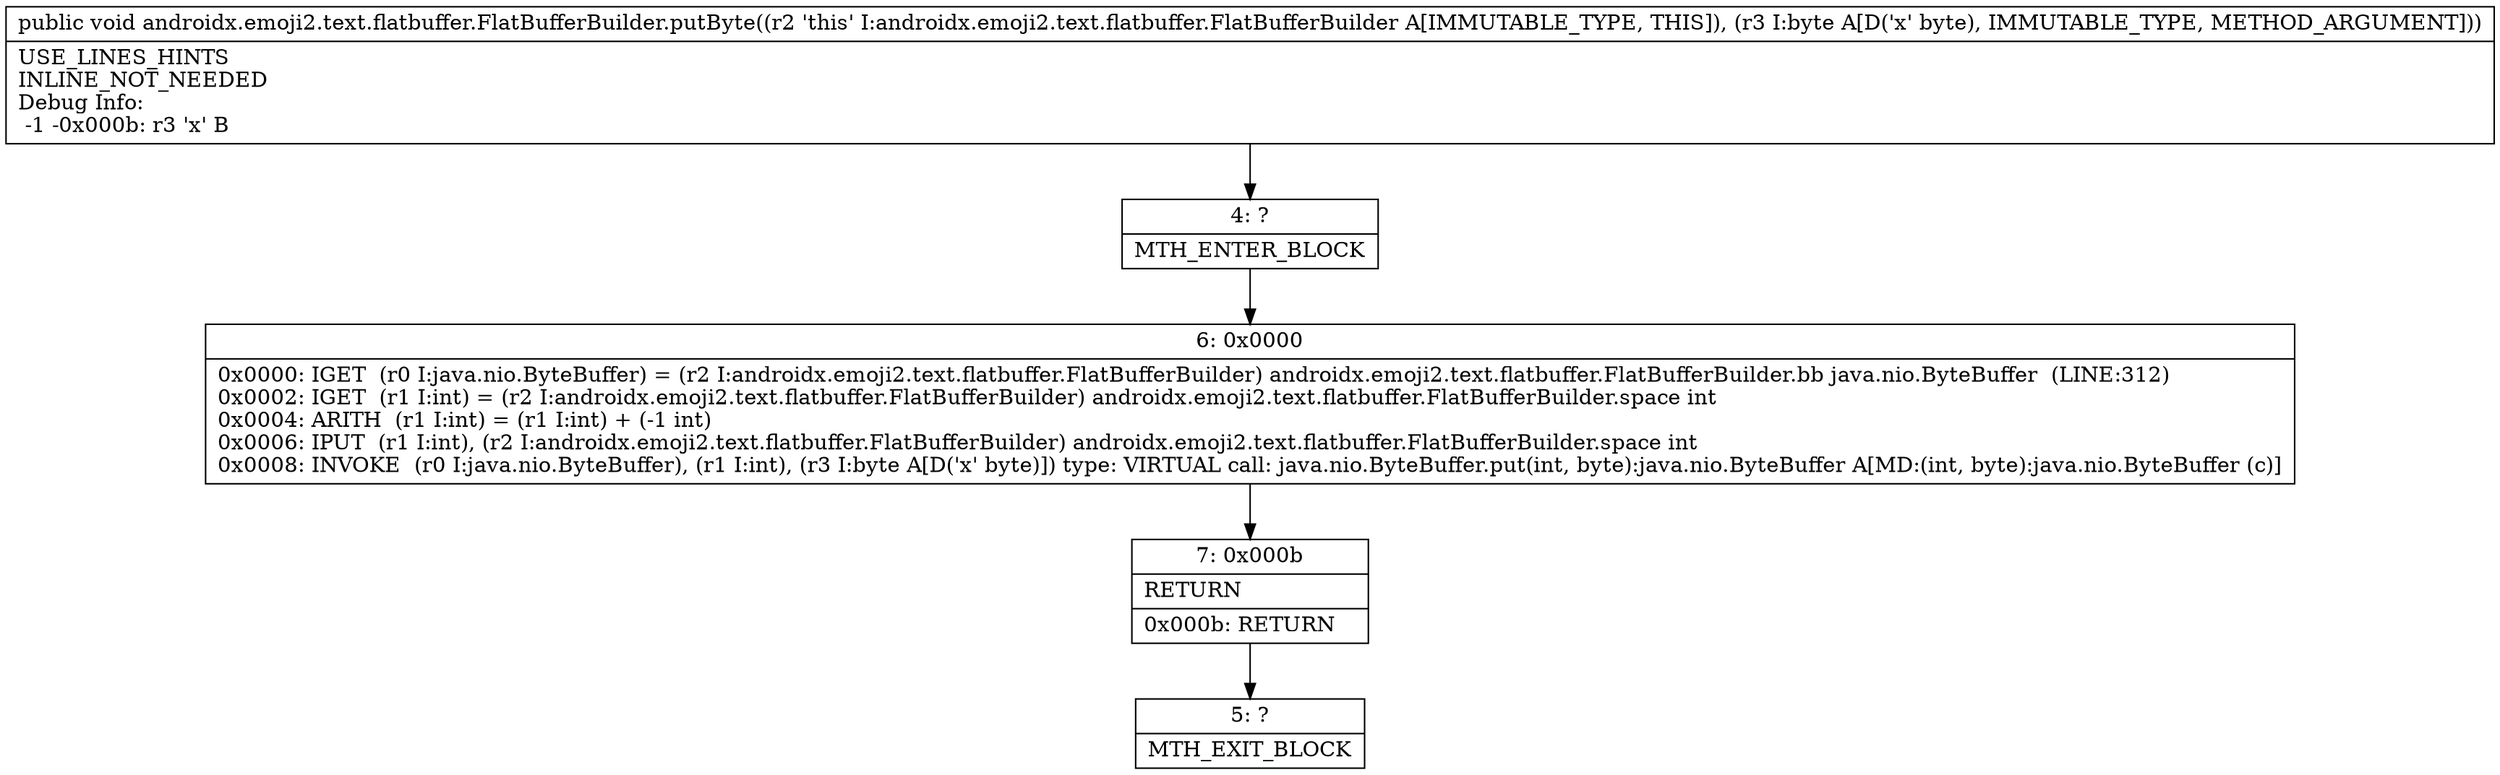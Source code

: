 digraph "CFG forandroidx.emoji2.text.flatbuffer.FlatBufferBuilder.putByte(B)V" {
Node_4 [shape=record,label="{4\:\ ?|MTH_ENTER_BLOCK\l}"];
Node_6 [shape=record,label="{6\:\ 0x0000|0x0000: IGET  (r0 I:java.nio.ByteBuffer) = (r2 I:androidx.emoji2.text.flatbuffer.FlatBufferBuilder) androidx.emoji2.text.flatbuffer.FlatBufferBuilder.bb java.nio.ByteBuffer  (LINE:312)\l0x0002: IGET  (r1 I:int) = (r2 I:androidx.emoji2.text.flatbuffer.FlatBufferBuilder) androidx.emoji2.text.flatbuffer.FlatBufferBuilder.space int \l0x0004: ARITH  (r1 I:int) = (r1 I:int) + (\-1 int) \l0x0006: IPUT  (r1 I:int), (r2 I:androidx.emoji2.text.flatbuffer.FlatBufferBuilder) androidx.emoji2.text.flatbuffer.FlatBufferBuilder.space int \l0x0008: INVOKE  (r0 I:java.nio.ByteBuffer), (r1 I:int), (r3 I:byte A[D('x' byte)]) type: VIRTUAL call: java.nio.ByteBuffer.put(int, byte):java.nio.ByteBuffer A[MD:(int, byte):java.nio.ByteBuffer (c)]\l}"];
Node_7 [shape=record,label="{7\:\ 0x000b|RETURN\l|0x000b: RETURN   \l}"];
Node_5 [shape=record,label="{5\:\ ?|MTH_EXIT_BLOCK\l}"];
MethodNode[shape=record,label="{public void androidx.emoji2.text.flatbuffer.FlatBufferBuilder.putByte((r2 'this' I:androidx.emoji2.text.flatbuffer.FlatBufferBuilder A[IMMUTABLE_TYPE, THIS]), (r3 I:byte A[D('x' byte), IMMUTABLE_TYPE, METHOD_ARGUMENT]))  | USE_LINES_HINTS\lINLINE_NOT_NEEDED\lDebug Info:\l  \-1 \-0x000b: r3 'x' B\l}"];
MethodNode -> Node_4;Node_4 -> Node_6;
Node_6 -> Node_7;
Node_7 -> Node_5;
}

